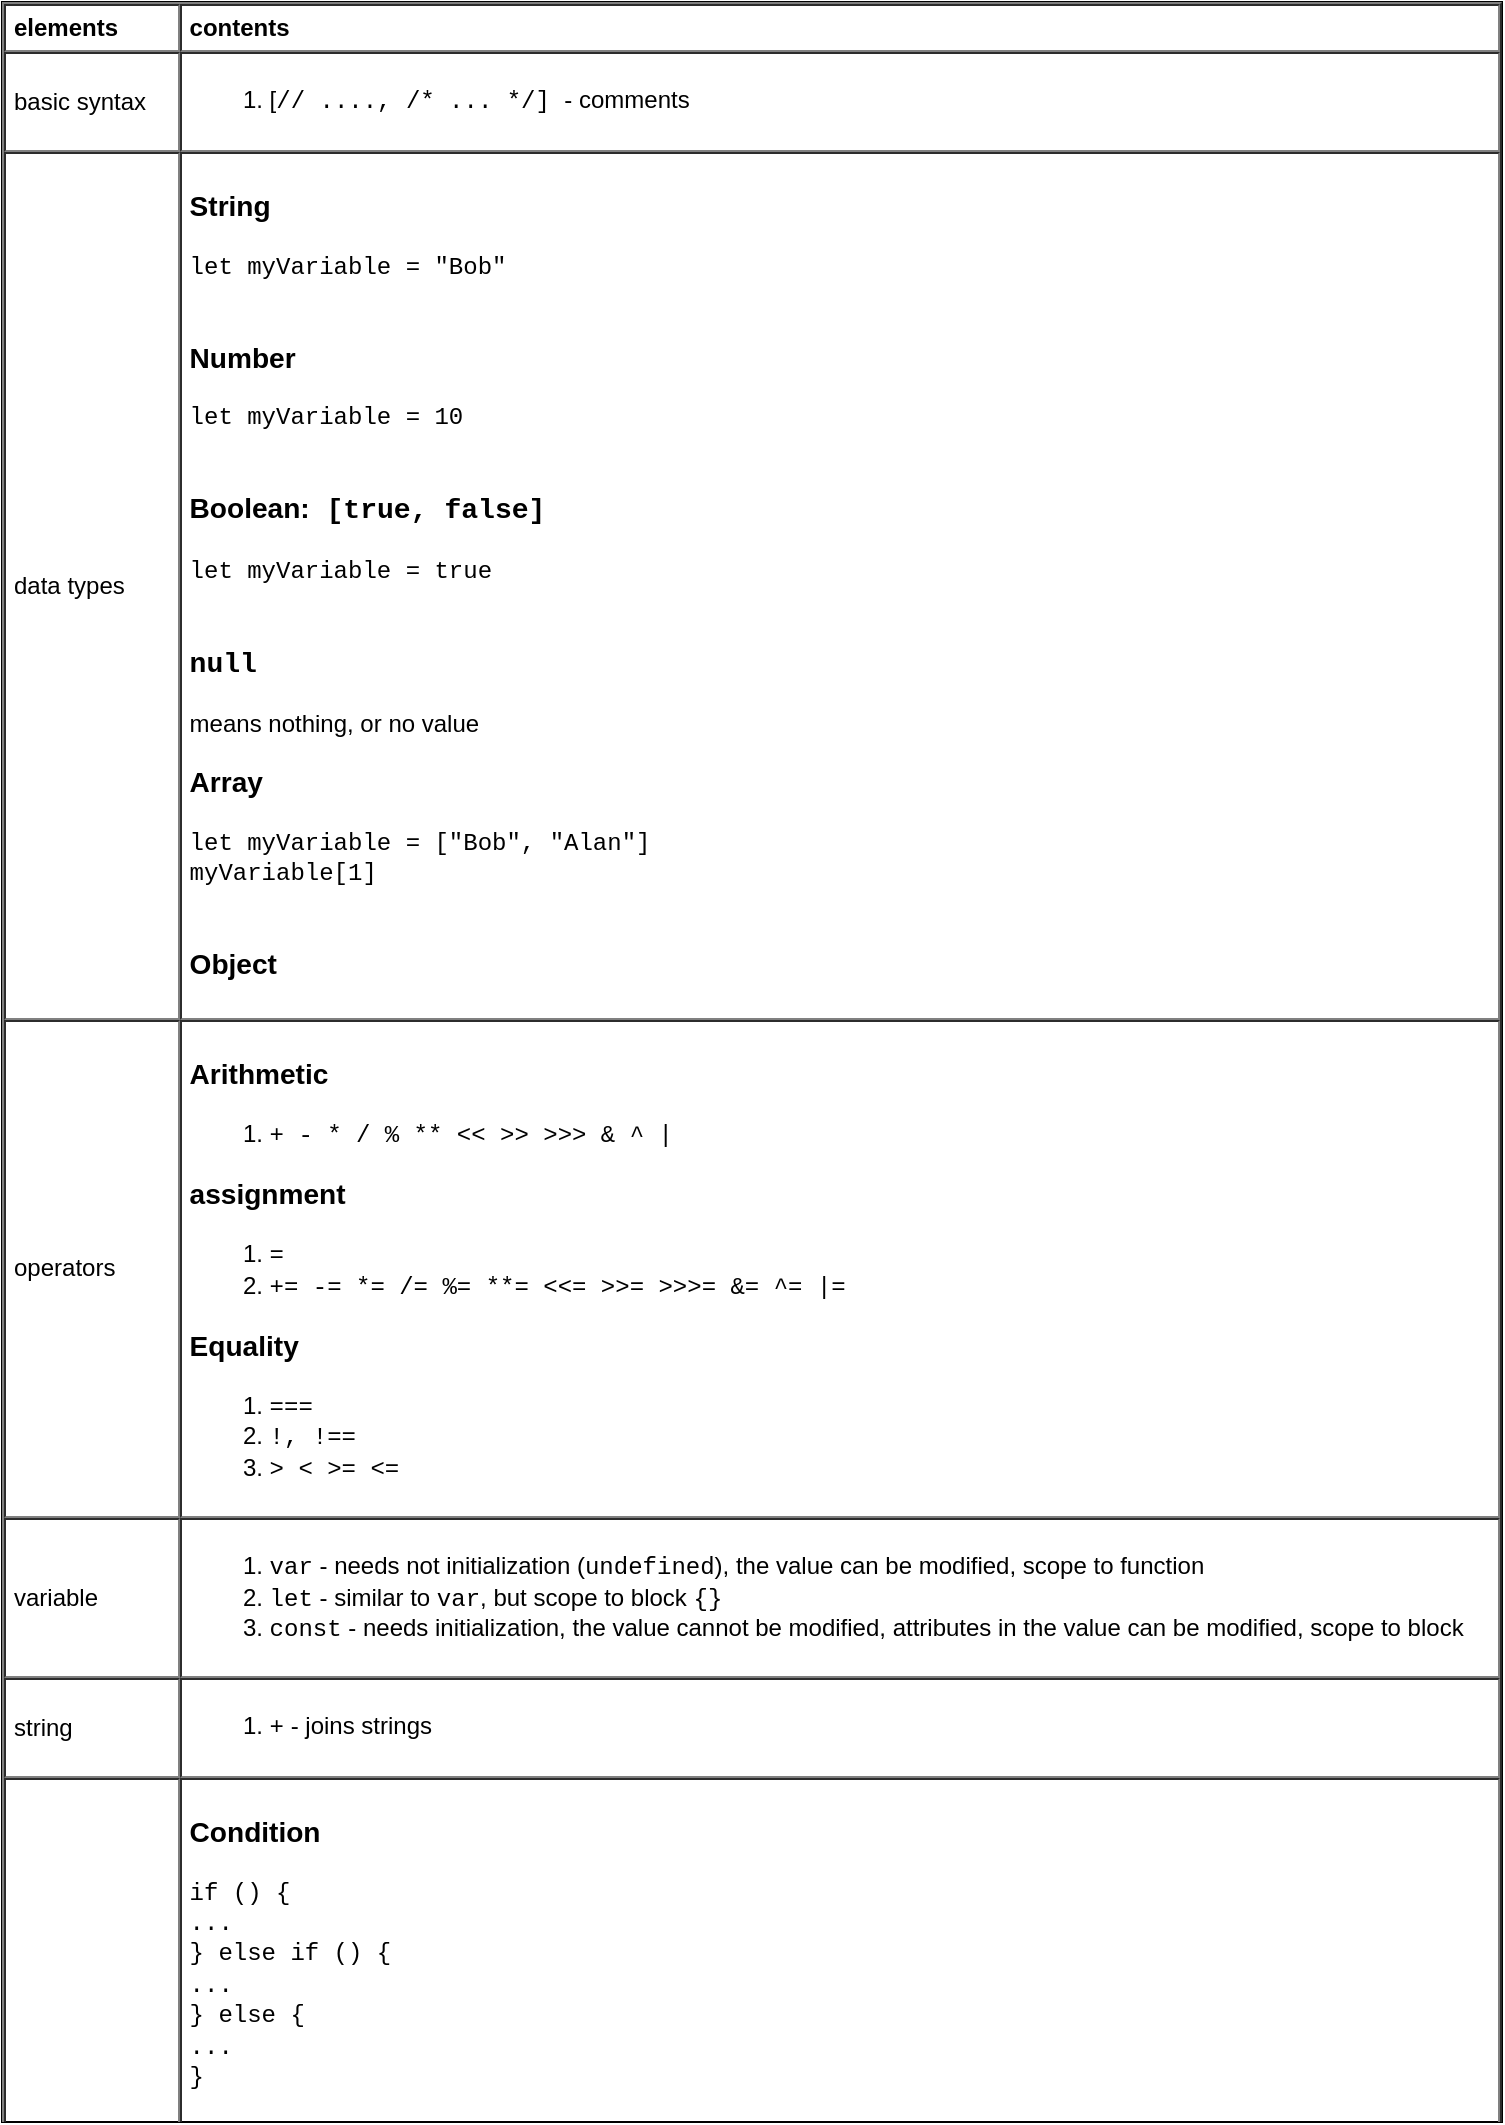 <mxfile version="13.1.3" pages="3">
    <diagram id="6hGFLwfOUW9BJ-s0fimq" name="js">
        <mxGraphModel dx="603" dy="260" grid="1" gridSize="10" guides="1" tooltips="1" connect="1" arrows="1" fold="1" page="1" pageScale="1" pageWidth="827" pageHeight="1169" math="0" shadow="0">
            <root>
                <mxCell id="0"/>
                <mxCell id="1" parent="0"/>
                <mxCell id="2" value="&lt;table cellpadding=&quot;4&quot; cellspacing=&quot;0&quot; border=&quot;1&quot; style=&quot;font-size: 1em ; width: 100% ; height: 100%&quot;&gt;&lt;tbody&gt;&lt;tr&gt;&lt;th&gt;elements&lt;/th&gt;&lt;th&gt;contents&lt;/th&gt;&lt;/tr&gt;&lt;tr&gt;&lt;td&gt;basic syntax&lt;/td&gt;&lt;td&gt;&lt;ol&gt;&lt;li&gt;[&lt;font face=&quot;Courier New&quot;&gt;// ...., /* ... */] &lt;/font&gt;- comments&lt;/li&gt;&lt;/ol&gt;&lt;/td&gt;&lt;/tr&gt;&lt;tr&gt;&lt;td&gt;data types&lt;/td&gt;&lt;td&gt;&lt;h3&gt;String&lt;/h3&gt;&lt;div&gt;&lt;font face=&quot;Courier New&quot;&gt;let myVariable = &quot;Bob&quot;&lt;/font&gt;&lt;/div&gt;&lt;div&gt;&lt;font face=&quot;Courier New&quot;&gt;&lt;br&gt;&lt;/font&gt;&lt;/div&gt;&lt;h3&gt;Number&lt;/h3&gt;&lt;div&gt;&lt;font face=&quot;Courier New&quot;&gt;let myVariable = 10&lt;/font&gt;&lt;/div&gt;&lt;div&gt;&lt;font face=&quot;Courier New&quot;&gt;&lt;br&gt;&lt;/font&gt;&lt;/div&gt;&lt;h3&gt;Boolean:&lt;font face=&quot;Courier New&quot;&gt; [true, false]&lt;/font&gt;&lt;/h3&gt;&lt;div&gt;&lt;font face=&quot;Courier New&quot;&gt;let myVariable = true&lt;/font&gt;&lt;/div&gt;&lt;div&gt;&lt;font face=&quot;Courier New&quot;&gt;&lt;br&gt;&lt;/font&gt;&lt;/div&gt;&lt;h3&gt;&lt;font face=&quot;Courier New&quot;&gt;null&lt;/font&gt;&lt;/h3&gt;&lt;div&gt;means nothing, or no value&lt;/div&gt;&lt;h3&gt;Array&lt;/h3&gt;&lt;div&gt;&lt;font face=&quot;Courier New&quot;&gt;let myVariable = [&quot;Bob&quot;, &quot;Alan&quot;]&lt;/font&gt;&lt;/div&gt;&lt;div&gt;&lt;font face=&quot;Courier New&quot;&gt;myVariable[1]&lt;/font&gt;&lt;/div&gt;&lt;div&gt;&lt;font face=&quot;Courier New&quot;&gt;&lt;br&gt;&lt;/font&gt;&lt;/div&gt;&lt;h3&gt;Object&lt;/h3&gt;&lt;/td&gt;&lt;/tr&gt;&lt;tr&gt;&lt;td&gt;operators&lt;/td&gt;&lt;td&gt;&lt;h3&gt;Arithmetic&lt;/h3&gt;&lt;div&gt;&lt;ol&gt;&lt;li&gt;&lt;font face=&quot;Courier New&quot;&gt;+ - * / % ** &amp;lt;&amp;lt; &amp;gt;&amp;gt; &amp;gt;&amp;gt;&amp;gt; &amp;amp; ^ |&lt;/font&gt;&lt;/li&gt;&lt;/ol&gt;&lt;h3&gt;assignment&lt;/h3&gt;&lt;/div&gt;&lt;div&gt;&lt;ol&gt;&lt;li&gt;&lt;font face=&quot;Courier New&quot;&gt;=&lt;/font&gt;&lt;/li&gt;&lt;li&gt;&lt;font face=&quot;Courier New&quot;&gt;+= -= *= /= %= **= &amp;lt;&amp;lt;= &amp;gt;&amp;gt;= &amp;gt;&amp;gt;&amp;gt;= &amp;amp;= ^= |=&lt;/font&gt;&lt;/li&gt;&lt;/ol&gt;&lt;h3&gt;Equality&lt;/h3&gt;&lt;/div&gt;&lt;div&gt;&lt;ol&gt;&lt;li&gt;&lt;font face=&quot;Courier New&quot;&gt;===&lt;/font&gt;&lt;/li&gt;&lt;li&gt;&lt;font face=&quot;Courier New&quot;&gt;!, !==&amp;nbsp;&lt;/font&gt;&lt;/li&gt;&lt;li&gt;&lt;font face=&quot;Courier New&quot;&gt;&amp;gt; &amp;lt; &amp;gt;= &amp;lt;=&lt;/font&gt;&lt;/li&gt;&lt;/ol&gt;&lt;/div&gt;&lt;/td&gt;&lt;/tr&gt;&lt;tr&gt;&lt;td&gt;variable&lt;/td&gt;&lt;td&gt;&lt;ol&gt;&lt;li&gt;&lt;font face=&quot;Courier New&quot;&gt;var&lt;/font&gt;&amp;nbsp;- needs not initialization (&lt;font face=&quot;Courier New&quot;&gt;undefined&lt;/font&gt;), the value can be modified, scope to function&lt;/li&gt;&lt;li&gt;&lt;font face=&quot;Courier New&quot;&gt;let&lt;/font&gt;&amp;nbsp;- similar to &lt;font face=&quot;Courier New&quot;&gt;var&lt;/font&gt;, but scope to block &lt;font face=&quot;Courier New&quot;&gt;{}&lt;/font&gt;&lt;/li&gt;&lt;li&gt;&lt;font face=&quot;Courier New&quot;&gt;const&lt;/font&gt;&amp;nbsp;- needs initialization, the value cannot be modified, attributes in the value can be modified, scope to block&lt;/li&gt;&lt;/ol&gt;&lt;/td&gt;&lt;/tr&gt;&lt;tr&gt;&lt;td&gt;string&lt;/td&gt;&lt;td&gt;&lt;ol&gt;&lt;li&gt;&lt;font face=&quot;Courier New&quot;&gt;+&lt;/font&gt;&amp;nbsp;- joins strings&lt;/li&gt;&lt;/ol&gt;&lt;/td&gt;&lt;/tr&gt;&lt;tr&gt;&lt;td&gt;code structure&lt;/td&gt;&lt;td&gt;&lt;h3&gt;Condition&lt;/h3&gt;&lt;div&gt;&lt;font face=&quot;Courier New&quot;&gt;if () {&lt;/font&gt;&lt;/div&gt;&lt;div&gt;&lt;font face=&quot;Courier New&quot;&gt;...&lt;/font&gt;&lt;/div&gt;&lt;div&gt;&lt;font face=&quot;Courier New&quot;&gt;} else if () {&lt;/font&gt;&lt;/div&gt;&lt;div&gt;&lt;font face=&quot;Courier New&quot;&gt;...&lt;/font&gt;&lt;/div&gt;&lt;div&gt;&lt;font face=&quot;Courier New&quot;&gt;} else {&lt;/font&gt;&lt;/div&gt;&lt;div&gt;&lt;font face=&quot;Courier New&quot;&gt;...&lt;/font&gt;&lt;/div&gt;&lt;div&gt;&lt;font face=&quot;Courier New&quot;&gt;}&lt;/font&gt;&lt;/div&gt;&lt;div&gt;&lt;font face=&quot;Courier New&quot;&gt;&lt;br&gt;&lt;/font&gt;&lt;/div&gt;&lt;h3&gt;loops&lt;/h3&gt;&lt;div&gt;&lt;ol&gt;&lt;li&gt;&lt;font face=&quot;Courier New&quot;&gt;for (let i = 0; i &amp;lt; 10; i++) {}&lt;/font&gt;&lt;/li&gt;&lt;/ol&gt;&lt;/div&gt;&lt;div&gt;&lt;font face=&quot;Courier New&quot;&gt;&lt;br&gt;&lt;/font&gt;&lt;/div&gt;&lt;h3&gt;function&lt;/h3&gt;&lt;div&gt;&lt;font face=&quot;Courier New&quot;&gt;function add(a, b) {&lt;/font&gt;&lt;/div&gt;&lt;div&gt;&lt;font face=&quot;Courier New&quot;&gt;&amp;nbsp; &amp;nbsp; let result = a + b&lt;/font&gt;&lt;/div&gt;&lt;div&gt;&lt;font face=&quot;Courier New&quot;&gt;&amp;nbsp; &amp;nbsp; return result&lt;/font&gt;&lt;/div&gt;&lt;div&gt;&lt;font face=&quot;Courier New&quot;&gt;}&lt;/font&gt;&lt;/div&gt;&lt;/td&gt;&lt;/tr&gt;&lt;/tbody&gt;&lt;/table&gt; " style="verticalAlign=top;align=left;overflow=fill;fontSize=12;fontFamily=Helvetica;html=1;direction=east;" parent="1" vertex="1">
                    <mxGeometry x="40" y="40" width="750" height="1060" as="geometry"/>
                </mxCell>
            </root>
        </mxGraphModel>
    </diagram>
    <diagram id="YFSBhD1c6gRIGBOLDZ6X" name="dom">
        <mxGraphModel dx="603" dy="260" grid="1" gridSize="10" guides="1" tooltips="1" connect="1" arrows="1" fold="1" page="1" pageScale="1" pageWidth="827" pageHeight="1169" math="0" shadow="0">
            <root>
                <mxCell id="4oVJ2jPfcC8YTxhrl8wm-0"/>
                <mxCell id="4oVJ2jPfcC8YTxhrl8wm-1" parent="4oVJ2jPfcC8YTxhrl8wm-0"/>
                <mxCell id="4oVJ2jPfcC8YTxhrl8wm-2" value="&lt;table cellpadding=&quot;4&quot; cellspacing=&quot;0&quot; border=&quot;1&quot; style=&quot;font-size: 1em ; width: 100% ; height: 100%&quot;&gt;&lt;tbody&gt;&lt;tr&gt;&lt;th&gt;elements&lt;/th&gt;&lt;th&gt;contents&lt;/th&gt;&lt;/tr&gt;&lt;tr&gt;&lt;td&gt;events&lt;/td&gt;&lt;td&gt;&lt;div&gt;types&lt;/div&gt;&lt;ol&gt;&lt;li&gt;&lt;font face=&quot;Courier New&quot;&gt;DOMContentLoaded&lt;/font&gt;&lt;/li&gt;&lt;li&gt;&lt;font face=&quot;Courier New&quot;&gt;click&lt;/font&gt;&lt;/li&gt;&lt;/ol&gt;&lt;div&gt;process&lt;/div&gt;&lt;ol&gt;&lt;li&gt;&lt;font face=&quot;Courier New&quot;&gt;elm.addEventListener(&quot;click&quot;, function)&lt;/font&gt;&lt;/li&gt;&lt;li&gt;&lt;font face=&quot;Courier New&quot;&gt;elm.onclick()&lt;/font&gt;&lt;/li&gt;&lt;/ol&gt;&lt;/td&gt;&lt;/tr&gt;&lt;tr&gt;&lt;td&gt;selectors&lt;/td&gt;&lt;td&gt;&lt;ol&gt;&lt;li&gt;&lt;font face=&quot;Courier New&quot;&gt;document.querySelector(&quot;p&quot;)&lt;/font&gt;&lt;/li&gt;&lt;li&gt;&lt;font face=&quot;Courier New&quot;&gt;document.querySelectorAll(&quot;P&quot;)&lt;/font&gt;&lt;/li&gt;&lt;li&gt;&lt;font face=&quot;Courier New&quot;&gt;document.createElement(&quot;p&quot;)&lt;/font&gt;&lt;/li&gt;&lt;li&gt;&lt;font face=&quot;Courier New&quot;&gt;document.body.appendChild(para)&lt;/font&gt;&lt;/li&gt;&lt;li&gt;&lt;font face=&quot;Courier New&quot;&gt;document.body.removeChild(para)&lt;/font&gt;&lt;/li&gt;&lt;li&gt;&lt;font face=&quot;Courier New&quot;&gt;resetButton.parentNode.removeChild(resetButton)&lt;/font&gt;&lt;/li&gt;&lt;/ol&gt;&lt;/td&gt;&lt;/tr&gt;&lt;tr&gt;&lt;td&gt;styles&lt;/td&gt;&lt;td&gt;&lt;h3&gt;&lt;font face=&quot;Courier New&quot;&gt;elm.style&lt;/font&gt;&lt;/h3&gt;&lt;ol&gt;&lt;li&gt;&lt;font face=&quot;Courier New&quot;&gt;.backgroundColor = &quot;red&quot;&lt;/font&gt;&lt;/li&gt;&lt;li&gt;&lt;font face=&quot;Courier New&quot;&gt;.fontSize = &quot;200%&quot;&lt;/font&gt;&lt;/li&gt;&lt;li&gt;&lt;font face=&quot;Courier New&quot;&gt;.padding = &quot;10px&quot;&lt;/font&gt;&lt;/li&gt;&lt;li&gt;&lt;font face=&quot;Courier New&quot;&gt;.boxShadow = &quot;3px 3px 6px solid&quot;&lt;/font&gt;&lt;/li&gt;&lt;/ol&gt;&lt;/td&gt;&lt;/tr&gt;&lt;tr&gt;&lt;td&gt;elements&lt;/td&gt;&lt;td&gt;&lt;h3&gt;p&lt;/h3&gt;&lt;div&gt;&lt;ol&gt;&lt;li&gt;&lt;font face=&quot;Courier New&quot;&gt;.textContent&amp;nbsp;= &quot;start it&quot;&lt;/font&gt;&lt;/li&gt;&lt;/ol&gt;&lt;h3&gt;input&lt;/h3&gt;&lt;/div&gt;&lt;div&gt;&lt;ol&gt;&lt;li&gt;.&lt;font face=&quot;Courier New&quot;&gt;value = &quot;10&quot;&lt;/font&gt;&lt;/li&gt;&lt;li&gt;&lt;font face=&quot;Courier New&quot;&gt;.focus()&lt;/font&gt;&lt;/li&gt;&lt;li&gt;&lt;font face=&quot;Courier New&quot;&gt;.disable = [true, false]&lt;/font&gt;&lt;/li&gt;&lt;/ol&gt;&lt;h3&gt;button&lt;/h3&gt;&lt;/div&gt;&lt;div&gt;&lt;ol&gt;&lt;li&gt;&lt;font face=&quot;Courier New&quot;&gt;.textContent = &quot;start it&quot;&lt;/font&gt;&lt;/li&gt;&lt;/ol&gt;&lt;/div&gt;&lt;/td&gt;&lt;/tr&gt;&lt;/tbody&gt;&lt;/table&gt; " style="verticalAlign=top;align=left;overflow=fill;fontSize=12;fontFamily=Helvetica;html=1" vertex="1" parent="4oVJ2jPfcC8YTxhrl8wm-1">
                    <mxGeometry x="60" y="20" width="460" height="630" as="geometry"/>
                </mxCell>
            </root>
        </mxGraphModel>
    </diagram>
    <diagram id="rt1lfJEE36ipyyCqshli" name="functions">
        <mxGraphModel dx="603" dy="260" grid="1" gridSize="10" guides="1" tooltips="1" connect="1" arrows="1" fold="1" page="1" pageScale="1" pageWidth="827" pageHeight="1169" math="0" shadow="0">
            <root>
                <mxCell id="SWn90zi9a3kocgYQo1h2-0"/>
                <mxCell id="SWn90zi9a3kocgYQo1h2-1" parent="SWn90zi9a3kocgYQo1h2-0"/>
                <mxCell id="xbX7jffbiCC9bvGHFV1L-0" value="&lt;table cellpadding=&quot;4&quot; cellspacing=&quot;0&quot; border=&quot;1&quot; style=&quot;font-size: 1em ; width: 100% ; height: 100%&quot;&gt;&lt;tbody&gt;&lt;tr&gt;&lt;th&gt;module&lt;/th&gt;&lt;th&gt;contents&lt;/th&gt;&lt;/tr&gt;&lt;tr&gt;&lt;td&gt;builtin&lt;/td&gt;&lt;td&gt;&lt;ol&gt;&lt;li&gt;&lt;font face=&quot;Courier New&quot;&gt;console.log()&lt;/font&gt;&lt;/li&gt;&lt;li&gt;&lt;font face=&quot;Courier New&quot;&gt;Number()&lt;/font&gt;&lt;/li&gt;&lt;/ol&gt;&lt;/td&gt;&lt;/tr&gt;&lt;tr&gt;&lt;td&gt;Math&lt;/td&gt;&lt;td&gt;&lt;ol&gt;&lt;li&gt;&lt;font face=&quot;Courier New&quot;&gt;.random()&lt;/font&gt;&lt;/li&gt;&lt;li&gt;&lt;font face=&quot;Courier New&quot;&gt;.floor()&lt;/font&gt;&lt;/li&gt;&lt;/ol&gt;&lt;/td&gt;&lt;/tr&gt;&lt;/tbody&gt;&lt;/table&gt; " style="verticalAlign=top;align=left;overflow=fill;fontSize=12;fontFamily=Helvetica;html=1" vertex="1" parent="SWn90zi9a3kocgYQo1h2-1">
                    <mxGeometry x="60" y="20" width="430" height="190" as="geometry"/>
                </mxCell>
            </root>
        </mxGraphModel>
    </diagram>
</mxfile>
